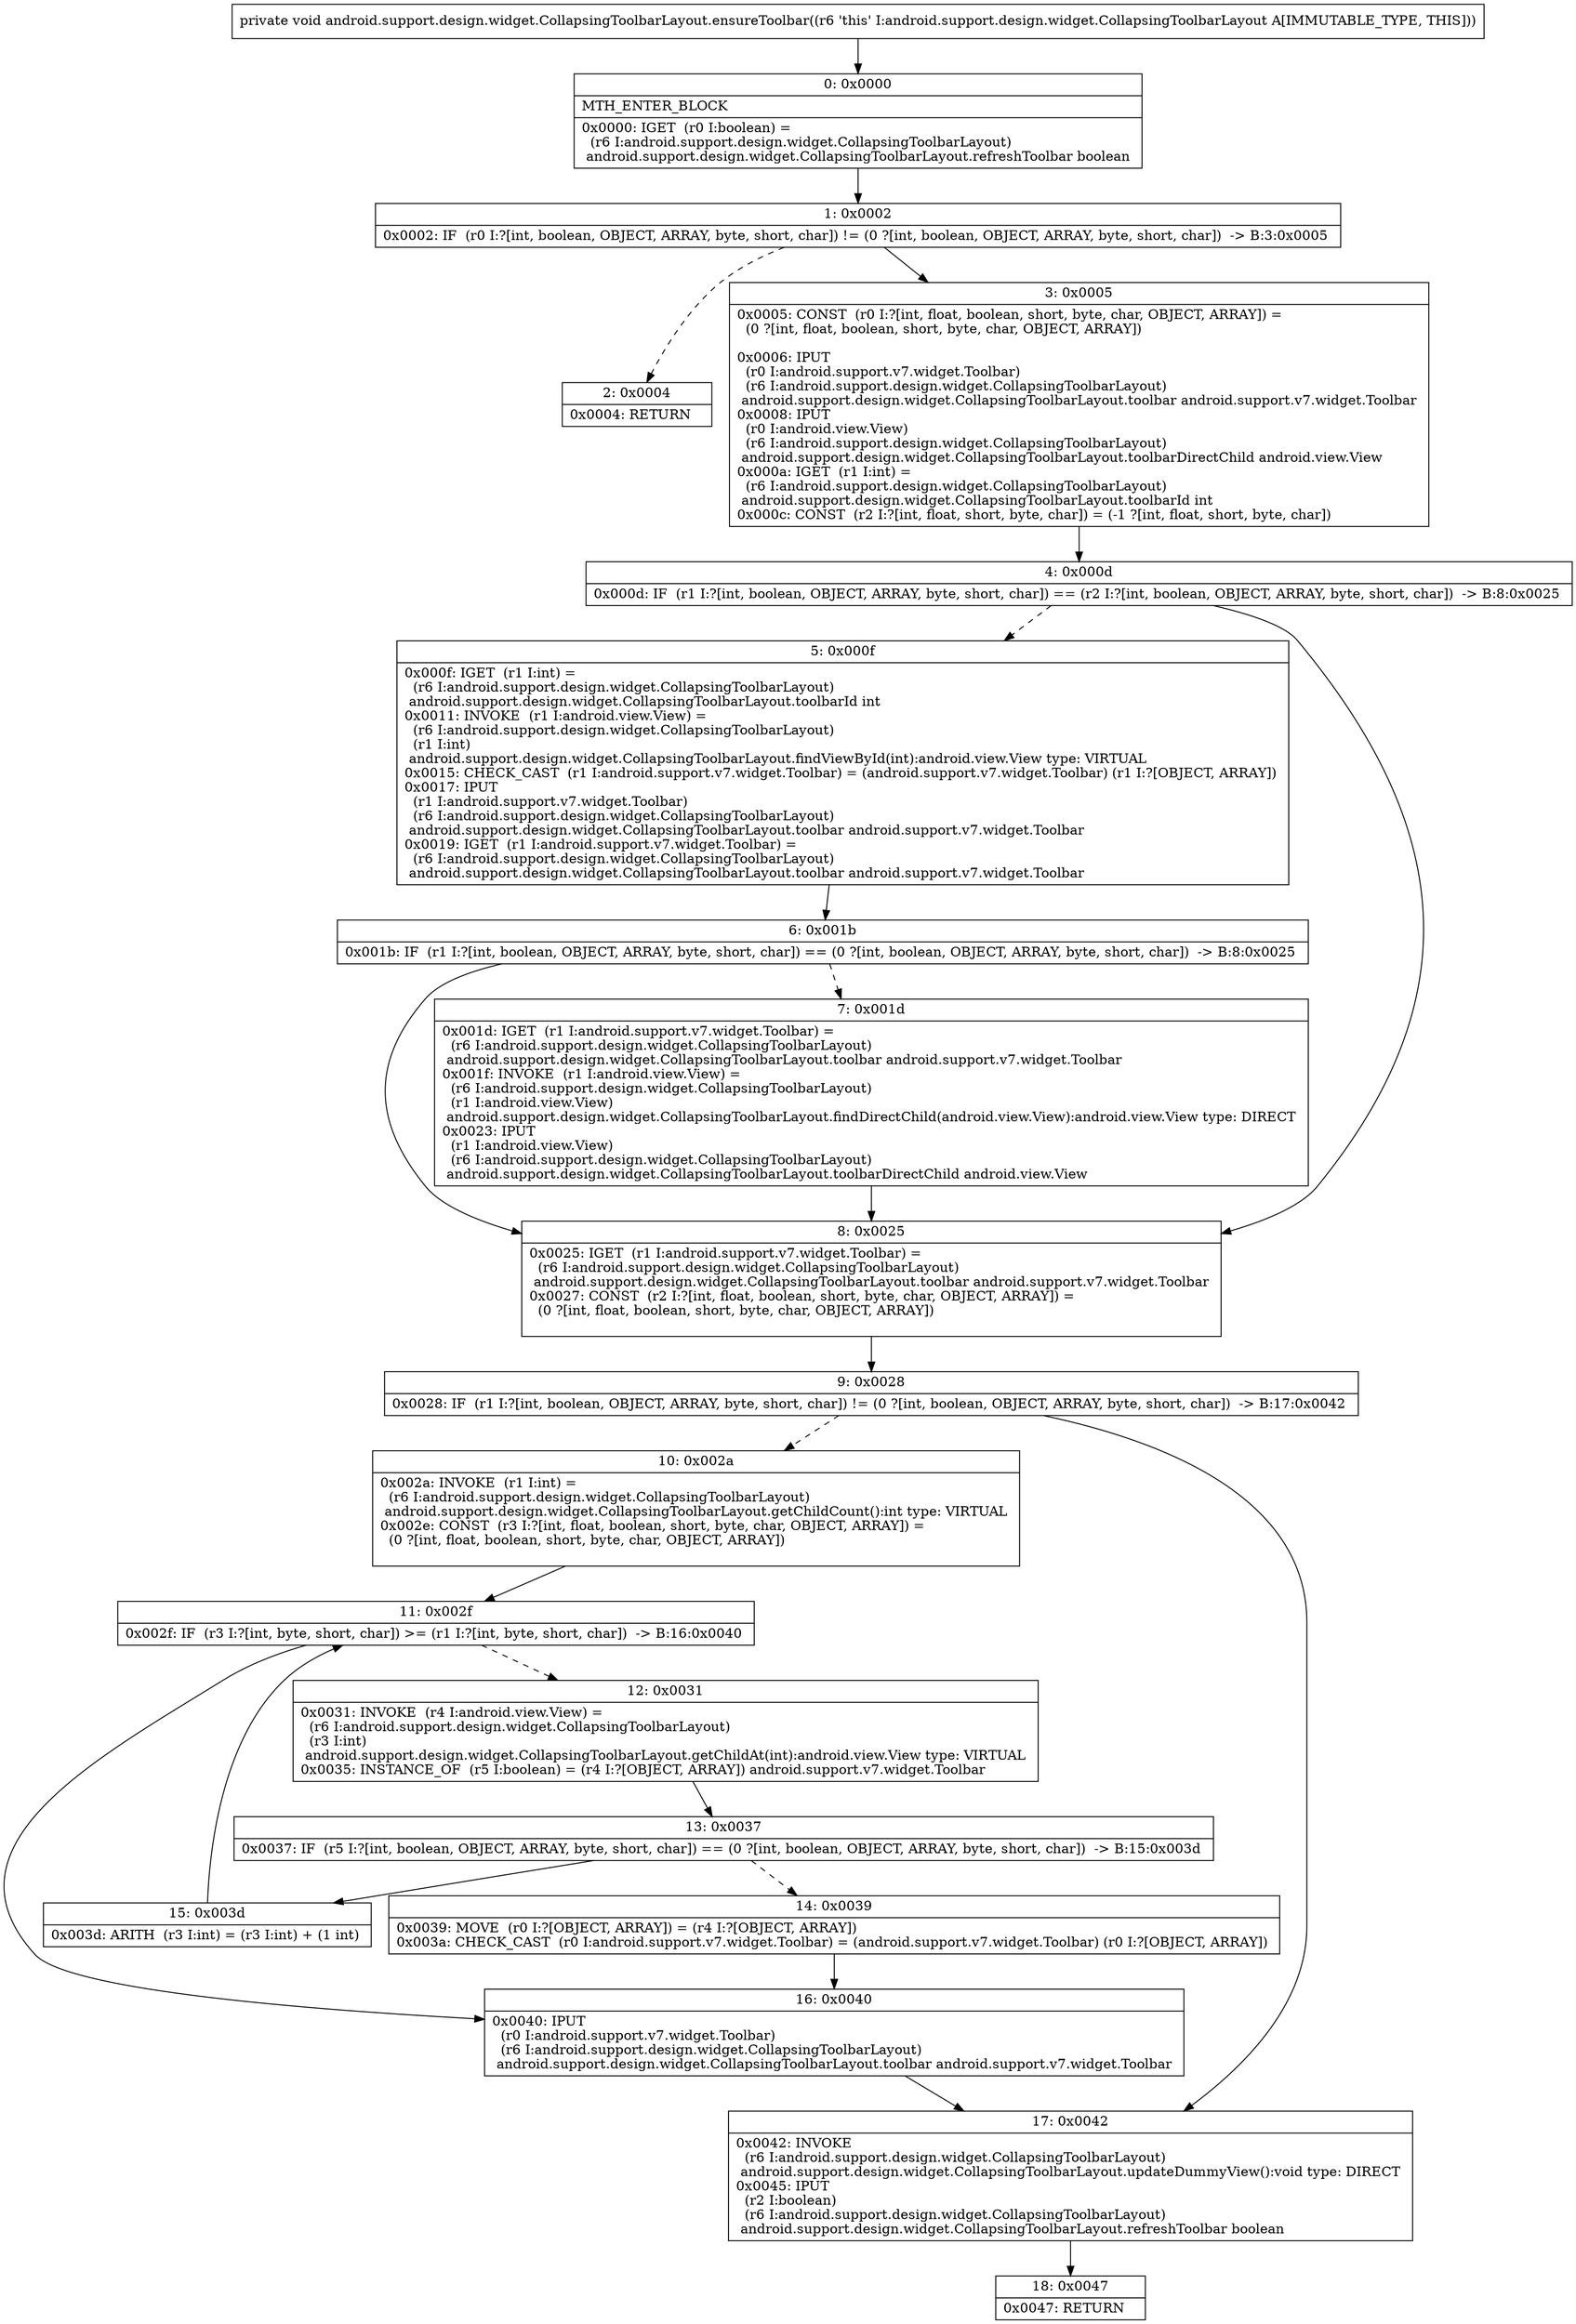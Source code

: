 digraph "CFG forandroid.support.design.widget.CollapsingToolbarLayout.ensureToolbar()V" {
Node_0 [shape=record,label="{0\:\ 0x0000|MTH_ENTER_BLOCK\l|0x0000: IGET  (r0 I:boolean) = \l  (r6 I:android.support.design.widget.CollapsingToolbarLayout)\l android.support.design.widget.CollapsingToolbarLayout.refreshToolbar boolean \l}"];
Node_1 [shape=record,label="{1\:\ 0x0002|0x0002: IF  (r0 I:?[int, boolean, OBJECT, ARRAY, byte, short, char]) != (0 ?[int, boolean, OBJECT, ARRAY, byte, short, char])  \-\> B:3:0x0005 \l}"];
Node_2 [shape=record,label="{2\:\ 0x0004|0x0004: RETURN   \l}"];
Node_3 [shape=record,label="{3\:\ 0x0005|0x0005: CONST  (r0 I:?[int, float, boolean, short, byte, char, OBJECT, ARRAY]) = \l  (0 ?[int, float, boolean, short, byte, char, OBJECT, ARRAY])\l \l0x0006: IPUT  \l  (r0 I:android.support.v7.widget.Toolbar)\l  (r6 I:android.support.design.widget.CollapsingToolbarLayout)\l android.support.design.widget.CollapsingToolbarLayout.toolbar android.support.v7.widget.Toolbar \l0x0008: IPUT  \l  (r0 I:android.view.View)\l  (r6 I:android.support.design.widget.CollapsingToolbarLayout)\l android.support.design.widget.CollapsingToolbarLayout.toolbarDirectChild android.view.View \l0x000a: IGET  (r1 I:int) = \l  (r6 I:android.support.design.widget.CollapsingToolbarLayout)\l android.support.design.widget.CollapsingToolbarLayout.toolbarId int \l0x000c: CONST  (r2 I:?[int, float, short, byte, char]) = (\-1 ?[int, float, short, byte, char]) \l}"];
Node_4 [shape=record,label="{4\:\ 0x000d|0x000d: IF  (r1 I:?[int, boolean, OBJECT, ARRAY, byte, short, char]) == (r2 I:?[int, boolean, OBJECT, ARRAY, byte, short, char])  \-\> B:8:0x0025 \l}"];
Node_5 [shape=record,label="{5\:\ 0x000f|0x000f: IGET  (r1 I:int) = \l  (r6 I:android.support.design.widget.CollapsingToolbarLayout)\l android.support.design.widget.CollapsingToolbarLayout.toolbarId int \l0x0011: INVOKE  (r1 I:android.view.View) = \l  (r6 I:android.support.design.widget.CollapsingToolbarLayout)\l  (r1 I:int)\l android.support.design.widget.CollapsingToolbarLayout.findViewById(int):android.view.View type: VIRTUAL \l0x0015: CHECK_CAST  (r1 I:android.support.v7.widget.Toolbar) = (android.support.v7.widget.Toolbar) (r1 I:?[OBJECT, ARRAY]) \l0x0017: IPUT  \l  (r1 I:android.support.v7.widget.Toolbar)\l  (r6 I:android.support.design.widget.CollapsingToolbarLayout)\l android.support.design.widget.CollapsingToolbarLayout.toolbar android.support.v7.widget.Toolbar \l0x0019: IGET  (r1 I:android.support.v7.widget.Toolbar) = \l  (r6 I:android.support.design.widget.CollapsingToolbarLayout)\l android.support.design.widget.CollapsingToolbarLayout.toolbar android.support.v7.widget.Toolbar \l}"];
Node_6 [shape=record,label="{6\:\ 0x001b|0x001b: IF  (r1 I:?[int, boolean, OBJECT, ARRAY, byte, short, char]) == (0 ?[int, boolean, OBJECT, ARRAY, byte, short, char])  \-\> B:8:0x0025 \l}"];
Node_7 [shape=record,label="{7\:\ 0x001d|0x001d: IGET  (r1 I:android.support.v7.widget.Toolbar) = \l  (r6 I:android.support.design.widget.CollapsingToolbarLayout)\l android.support.design.widget.CollapsingToolbarLayout.toolbar android.support.v7.widget.Toolbar \l0x001f: INVOKE  (r1 I:android.view.View) = \l  (r6 I:android.support.design.widget.CollapsingToolbarLayout)\l  (r1 I:android.view.View)\l android.support.design.widget.CollapsingToolbarLayout.findDirectChild(android.view.View):android.view.View type: DIRECT \l0x0023: IPUT  \l  (r1 I:android.view.View)\l  (r6 I:android.support.design.widget.CollapsingToolbarLayout)\l android.support.design.widget.CollapsingToolbarLayout.toolbarDirectChild android.view.View \l}"];
Node_8 [shape=record,label="{8\:\ 0x0025|0x0025: IGET  (r1 I:android.support.v7.widget.Toolbar) = \l  (r6 I:android.support.design.widget.CollapsingToolbarLayout)\l android.support.design.widget.CollapsingToolbarLayout.toolbar android.support.v7.widget.Toolbar \l0x0027: CONST  (r2 I:?[int, float, boolean, short, byte, char, OBJECT, ARRAY]) = \l  (0 ?[int, float, boolean, short, byte, char, OBJECT, ARRAY])\l \l}"];
Node_9 [shape=record,label="{9\:\ 0x0028|0x0028: IF  (r1 I:?[int, boolean, OBJECT, ARRAY, byte, short, char]) != (0 ?[int, boolean, OBJECT, ARRAY, byte, short, char])  \-\> B:17:0x0042 \l}"];
Node_10 [shape=record,label="{10\:\ 0x002a|0x002a: INVOKE  (r1 I:int) = \l  (r6 I:android.support.design.widget.CollapsingToolbarLayout)\l android.support.design.widget.CollapsingToolbarLayout.getChildCount():int type: VIRTUAL \l0x002e: CONST  (r3 I:?[int, float, boolean, short, byte, char, OBJECT, ARRAY]) = \l  (0 ?[int, float, boolean, short, byte, char, OBJECT, ARRAY])\l \l}"];
Node_11 [shape=record,label="{11\:\ 0x002f|0x002f: IF  (r3 I:?[int, byte, short, char]) \>= (r1 I:?[int, byte, short, char])  \-\> B:16:0x0040 \l}"];
Node_12 [shape=record,label="{12\:\ 0x0031|0x0031: INVOKE  (r4 I:android.view.View) = \l  (r6 I:android.support.design.widget.CollapsingToolbarLayout)\l  (r3 I:int)\l android.support.design.widget.CollapsingToolbarLayout.getChildAt(int):android.view.View type: VIRTUAL \l0x0035: INSTANCE_OF  (r5 I:boolean) = (r4 I:?[OBJECT, ARRAY]) android.support.v7.widget.Toolbar \l}"];
Node_13 [shape=record,label="{13\:\ 0x0037|0x0037: IF  (r5 I:?[int, boolean, OBJECT, ARRAY, byte, short, char]) == (0 ?[int, boolean, OBJECT, ARRAY, byte, short, char])  \-\> B:15:0x003d \l}"];
Node_14 [shape=record,label="{14\:\ 0x0039|0x0039: MOVE  (r0 I:?[OBJECT, ARRAY]) = (r4 I:?[OBJECT, ARRAY]) \l0x003a: CHECK_CAST  (r0 I:android.support.v7.widget.Toolbar) = (android.support.v7.widget.Toolbar) (r0 I:?[OBJECT, ARRAY]) \l}"];
Node_15 [shape=record,label="{15\:\ 0x003d|0x003d: ARITH  (r3 I:int) = (r3 I:int) + (1 int) \l}"];
Node_16 [shape=record,label="{16\:\ 0x0040|0x0040: IPUT  \l  (r0 I:android.support.v7.widget.Toolbar)\l  (r6 I:android.support.design.widget.CollapsingToolbarLayout)\l android.support.design.widget.CollapsingToolbarLayout.toolbar android.support.v7.widget.Toolbar \l}"];
Node_17 [shape=record,label="{17\:\ 0x0042|0x0042: INVOKE  \l  (r6 I:android.support.design.widget.CollapsingToolbarLayout)\l android.support.design.widget.CollapsingToolbarLayout.updateDummyView():void type: DIRECT \l0x0045: IPUT  \l  (r2 I:boolean)\l  (r6 I:android.support.design.widget.CollapsingToolbarLayout)\l android.support.design.widget.CollapsingToolbarLayout.refreshToolbar boolean \l}"];
Node_18 [shape=record,label="{18\:\ 0x0047|0x0047: RETURN   \l}"];
MethodNode[shape=record,label="{private void android.support.design.widget.CollapsingToolbarLayout.ensureToolbar((r6 'this' I:android.support.design.widget.CollapsingToolbarLayout A[IMMUTABLE_TYPE, THIS])) }"];
MethodNode -> Node_0;
Node_0 -> Node_1;
Node_1 -> Node_2[style=dashed];
Node_1 -> Node_3;
Node_3 -> Node_4;
Node_4 -> Node_5[style=dashed];
Node_4 -> Node_8;
Node_5 -> Node_6;
Node_6 -> Node_7[style=dashed];
Node_6 -> Node_8;
Node_7 -> Node_8;
Node_8 -> Node_9;
Node_9 -> Node_10[style=dashed];
Node_9 -> Node_17;
Node_10 -> Node_11;
Node_11 -> Node_12[style=dashed];
Node_11 -> Node_16;
Node_12 -> Node_13;
Node_13 -> Node_14[style=dashed];
Node_13 -> Node_15;
Node_14 -> Node_16;
Node_15 -> Node_11;
Node_16 -> Node_17;
Node_17 -> Node_18;
}

